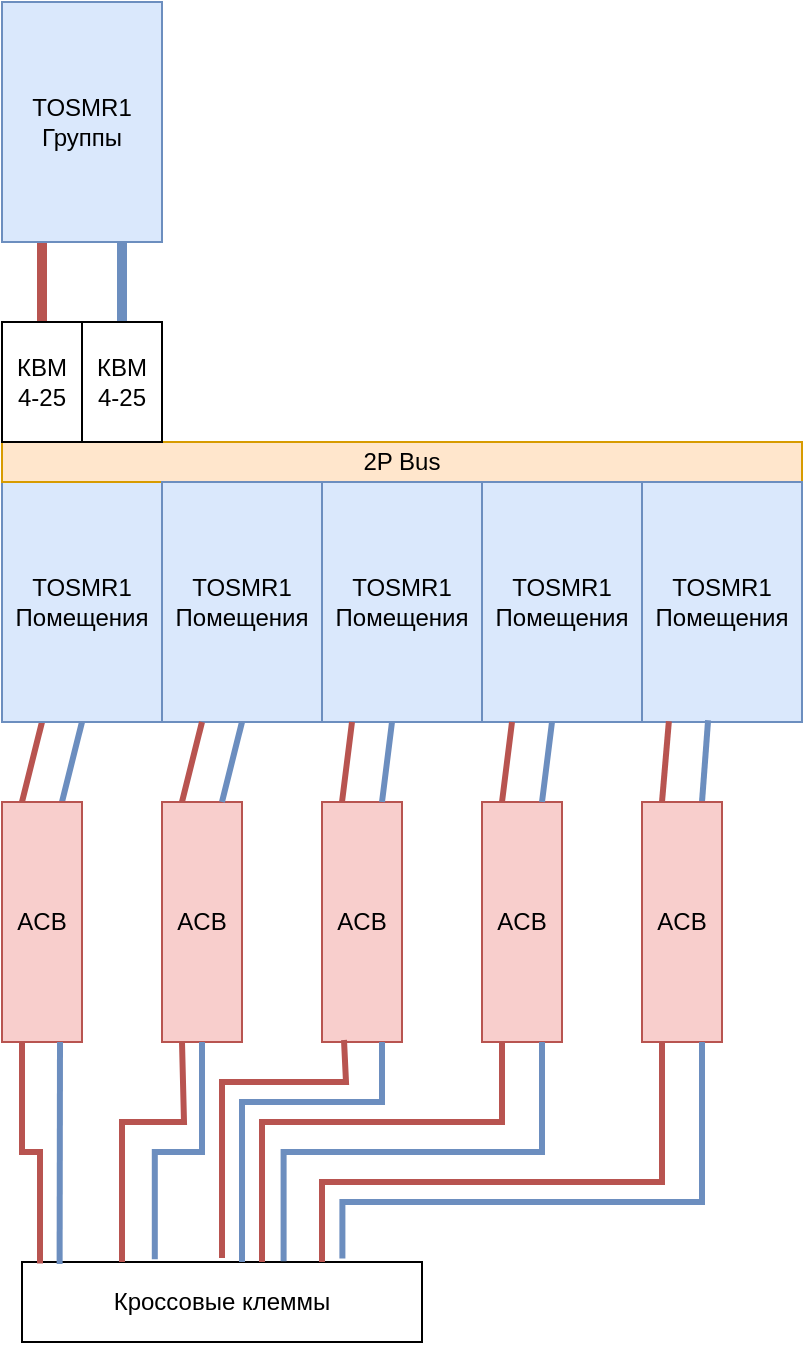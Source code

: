 <mxfile>
    <diagram name="Страница — 1" id="Lk0OGgnOnNehuQ_2_h9s">
        <mxGraphModel dx="1183" dy="897" grid="1" gridSize="10" guides="1" tooltips="1" connect="1" arrows="1" fold="1" page="1" pageScale="1" pageWidth="827" pageHeight="1169" math="0" shadow="0">
            <root>
                <mxCell id="0"/>
                <mxCell id="1" parent="0"/>
                <mxCell id="NCj0YiIx_4oLWzGMLxs--26" style="edgeStyle=orthogonalEdgeStyle;rounded=0;orthogonalLoop=1;jettySize=auto;html=1;exitX=0.25;exitY=1;exitDx=0;exitDy=0;entryX=0.5;entryY=0;entryDx=0;entryDy=0;fillColor=#f8cecc;strokeColor=#b85450;strokeWidth=5;endArrow=none;startFill=0;" parent="1" source="NCj0YiIx_4oLWzGMLxs--2" target="NCj0YiIx_4oLWzGMLxs--23" edge="1">
                    <mxGeometry relative="1" as="geometry"/>
                </mxCell>
                <mxCell id="NCj0YiIx_4oLWzGMLxs--27" style="edgeStyle=orthogonalEdgeStyle;rounded=0;orthogonalLoop=1;jettySize=auto;html=1;exitX=0.75;exitY=1;exitDx=0;exitDy=0;fillColor=#dae8fc;strokeColor=#6c8ebf;strokeWidth=5;endArrow=none;startFill=0;" parent="1" source="NCj0YiIx_4oLWzGMLxs--2" target="NCj0YiIx_4oLWzGMLxs--24" edge="1">
                    <mxGeometry relative="1" as="geometry"/>
                </mxCell>
                <mxCell id="NCj0YiIx_4oLWzGMLxs--2" value="TOSMR1&lt;br&gt;Группы" style="rounded=0;whiteSpace=wrap;html=1;fillColor=#dae8fc;strokeColor=#6c8ebf;" parent="1" vertex="1">
                    <mxGeometry x="120" y="120" width="80" height="120" as="geometry"/>
                </mxCell>
                <mxCell id="NCj0YiIx_4oLWzGMLxs--29" style="rounded=0;orthogonalLoop=1;jettySize=auto;html=1;exitX=0.25;exitY=1;exitDx=0;exitDy=0;entryX=0.25;entryY=0;entryDx=0;entryDy=0;endArrow=none;startFill=0;fillColor=#f8cecc;strokeColor=#b85450;strokeWidth=3;" parent="1" source="NCj0YiIx_4oLWzGMLxs--3" target="NCj0YiIx_4oLWzGMLxs--9" edge="1">
                    <mxGeometry relative="1" as="geometry"/>
                </mxCell>
                <mxCell id="NCj0YiIx_4oLWzGMLxs--30" style="rounded=0;orthogonalLoop=1;jettySize=auto;html=1;exitX=0.5;exitY=1;exitDx=0;exitDy=0;entryX=0.75;entryY=0;entryDx=0;entryDy=0;endArrow=none;startFill=0;fillColor=#dae8fc;strokeColor=#6c8ebf;strokeWidth=3;" parent="1" source="NCj0YiIx_4oLWzGMLxs--3" target="NCj0YiIx_4oLWzGMLxs--9" edge="1">
                    <mxGeometry relative="1" as="geometry"/>
                </mxCell>
                <mxCell id="NCj0YiIx_4oLWzGMLxs--3" value="TOSMR1&lt;br&gt;Помещения" style="rounded=0;whiteSpace=wrap;html=1;fillColor=#dae8fc;strokeColor=#6c8ebf;" parent="1" vertex="1">
                    <mxGeometry x="120" y="360" width="80" height="120" as="geometry"/>
                </mxCell>
                <mxCell id="NCj0YiIx_4oLWzGMLxs--8" value="2P Bus" style="rounded=0;whiteSpace=wrap;html=1;fillColor=#ffe6cc;strokeColor=#d79b00;" parent="1" vertex="1">
                    <mxGeometry x="120" y="340" width="400" height="20" as="geometry"/>
                </mxCell>
                <mxCell id="NCj0YiIx_4oLWzGMLxs--9" value="ACB" style="rounded=0;whiteSpace=wrap;html=1;fillColor=#f8cecc;strokeColor=#b85450;" parent="1" vertex="1">
                    <mxGeometry x="120" y="520" width="40" height="120" as="geometry"/>
                </mxCell>
                <mxCell id="NCj0YiIx_4oLWzGMLxs--14" value="TOSMR1&lt;br&gt;Помещения" style="rounded=0;whiteSpace=wrap;html=1;fillColor=#dae8fc;strokeColor=#6c8ebf;" parent="1" vertex="1">
                    <mxGeometry x="200" y="360" width="80" height="120" as="geometry"/>
                </mxCell>
                <mxCell id="NCj0YiIx_4oLWzGMLxs--15" value="TOSMR1&lt;br&gt;Помещения" style="rounded=0;whiteSpace=wrap;html=1;fillColor=#dae8fc;strokeColor=#6c8ebf;" parent="1" vertex="1">
                    <mxGeometry x="280" y="360" width="80" height="120" as="geometry"/>
                </mxCell>
                <mxCell id="NCj0YiIx_4oLWzGMLxs--16" value="TOSMR1&lt;br&gt;Помещения" style="rounded=0;whiteSpace=wrap;html=1;fillColor=#dae8fc;strokeColor=#6c8ebf;" parent="1" vertex="1">
                    <mxGeometry x="360" y="360" width="80" height="120" as="geometry"/>
                </mxCell>
                <mxCell id="NCj0YiIx_4oLWzGMLxs--17" value="TOSMR1&lt;br&gt;Помещения" style="rounded=0;whiteSpace=wrap;html=1;fillColor=#dae8fc;strokeColor=#6c8ebf;" parent="1" vertex="1">
                    <mxGeometry x="440" y="360" width="80" height="120" as="geometry"/>
                </mxCell>
                <mxCell id="NCj0YiIx_4oLWzGMLxs--18" value="ACB" style="rounded=0;whiteSpace=wrap;html=1;fillColor=#f8cecc;strokeColor=#b85450;" parent="1" vertex="1">
                    <mxGeometry x="200" y="520" width="40" height="120" as="geometry"/>
                </mxCell>
                <mxCell id="NCj0YiIx_4oLWzGMLxs--19" value="ACB" style="rounded=0;whiteSpace=wrap;html=1;fillColor=#f8cecc;strokeColor=#b85450;" parent="1" vertex="1">
                    <mxGeometry x="280" y="520" width="40" height="120" as="geometry"/>
                </mxCell>
                <mxCell id="NCj0YiIx_4oLWzGMLxs--22" value="Кроссовые клеммы" style="rounded=0;whiteSpace=wrap;html=1;" parent="1" vertex="1">
                    <mxGeometry x="130" y="750" width="200" height="40" as="geometry"/>
                </mxCell>
                <mxCell id="NCj0YiIx_4oLWzGMLxs--23" value="КВМ 4-25" style="rounded=0;whiteSpace=wrap;html=1;" parent="1" vertex="1">
                    <mxGeometry x="120" y="280" width="40" height="60" as="geometry"/>
                </mxCell>
                <mxCell id="NCj0YiIx_4oLWzGMLxs--24" value="КВМ 4-25" style="rounded=0;whiteSpace=wrap;html=1;" parent="1" vertex="1">
                    <mxGeometry x="160" y="280" width="40" height="60" as="geometry"/>
                </mxCell>
                <mxCell id="NCj0YiIx_4oLWzGMLxs--33" style="rounded=0;orthogonalLoop=1;jettySize=auto;html=1;exitX=0.25;exitY=1;exitDx=0;exitDy=0;entryX=0.25;entryY=0;entryDx=0;entryDy=0;endArrow=none;startFill=0;fillColor=#f8cecc;strokeColor=#b85450;strokeWidth=3;" parent="1" target="NCj0YiIx_4oLWzGMLxs--18" edge="1">
                    <mxGeometry relative="1" as="geometry">
                        <mxPoint x="220" y="480" as="sourcePoint"/>
                        <mxPoint x="210" y="520" as="targetPoint"/>
                    </mxGeometry>
                </mxCell>
                <mxCell id="NCj0YiIx_4oLWzGMLxs--34" style="rounded=0;orthogonalLoop=1;jettySize=auto;html=1;exitX=0.5;exitY=1;exitDx=0;exitDy=0;entryX=0.75;entryY=0;entryDx=0;entryDy=0;endArrow=none;startFill=0;fillColor=#dae8fc;strokeColor=#6c8ebf;strokeWidth=3;" parent="1" target="NCj0YiIx_4oLWzGMLxs--18" edge="1">
                    <mxGeometry relative="1" as="geometry">
                        <mxPoint x="240" y="480" as="sourcePoint"/>
                        <mxPoint x="230" y="520" as="targetPoint"/>
                    </mxGeometry>
                </mxCell>
                <mxCell id="NCj0YiIx_4oLWzGMLxs--36" style="rounded=0;orthogonalLoop=1;jettySize=auto;html=1;exitX=0.25;exitY=1;exitDx=0;exitDy=0;entryX=0.25;entryY=0;entryDx=0;entryDy=0;endArrow=none;startFill=0;fillColor=#f8cecc;strokeColor=#b85450;strokeWidth=3;" parent="1" target="NCj0YiIx_4oLWzGMLxs--19" edge="1">
                    <mxGeometry relative="1" as="geometry">
                        <mxPoint x="295" y="480" as="sourcePoint"/>
                        <mxPoint x="285" y="520" as="targetPoint"/>
                    </mxGeometry>
                </mxCell>
                <mxCell id="NCj0YiIx_4oLWzGMLxs--37" style="rounded=0;orthogonalLoop=1;jettySize=auto;html=1;exitX=0.5;exitY=1;exitDx=0;exitDy=0;endArrow=none;startFill=0;fillColor=#dae8fc;strokeColor=#6c8ebf;strokeWidth=3;entryX=0.75;entryY=0;entryDx=0;entryDy=0;" parent="1" target="NCj0YiIx_4oLWzGMLxs--19" edge="1">
                    <mxGeometry relative="1" as="geometry">
                        <mxPoint x="315" y="480" as="sourcePoint"/>
                        <mxPoint x="310" y="520" as="targetPoint"/>
                    </mxGeometry>
                </mxCell>
                <mxCell id="NCj0YiIx_4oLWzGMLxs--42" value="ACB" style="rounded=0;whiteSpace=wrap;html=1;fillColor=#f8cecc;strokeColor=#b85450;" parent="1" vertex="1">
                    <mxGeometry x="360" y="520" width="40" height="120" as="geometry"/>
                </mxCell>
                <mxCell id="NCj0YiIx_4oLWzGMLxs--43" style="rounded=0;orthogonalLoop=1;jettySize=auto;html=1;exitX=0.5;exitY=1;exitDx=0;exitDy=0;endArrow=none;startFill=0;fillColor=#dae8fc;strokeColor=#6c8ebf;strokeWidth=3;entryX=0.75;entryY=0;entryDx=0;entryDy=0;" parent="1" target="NCj0YiIx_4oLWzGMLxs--42" edge="1">
                    <mxGeometry relative="1" as="geometry">
                        <mxPoint x="395" y="480" as="sourcePoint"/>
                        <mxPoint x="390" y="520" as="targetPoint"/>
                    </mxGeometry>
                </mxCell>
                <mxCell id="NCj0YiIx_4oLWzGMLxs--44" style="rounded=0;orthogonalLoop=1;jettySize=auto;html=1;entryX=0.25;entryY=0;entryDx=0;entryDy=0;endArrow=none;startFill=0;fillColor=#f8cecc;strokeColor=#b85450;strokeWidth=3;" parent="1" target="NCj0YiIx_4oLWzGMLxs--42" edge="1">
                    <mxGeometry relative="1" as="geometry">
                        <mxPoint x="375" y="480" as="sourcePoint"/>
                        <mxPoint x="365" y="520" as="targetPoint"/>
                    </mxGeometry>
                </mxCell>
                <mxCell id="NCj0YiIx_4oLWzGMLxs--45" style="rounded=0;orthogonalLoop=1;jettySize=auto;html=1;exitX=0.168;exitY=0.997;exitDx=0;exitDy=0;entryX=0.25;entryY=0;entryDx=0;entryDy=0;endArrow=none;startFill=0;fillColor=#f8cecc;strokeColor=#b85450;strokeWidth=3;exitPerimeter=0;" parent="1" source="NCj0YiIx_4oLWzGMLxs--17" target="NCj0YiIx_4oLWzGMLxs--47" edge="1">
                    <mxGeometry relative="1" as="geometry">
                        <mxPoint x="445" y="480" as="sourcePoint"/>
                        <mxPoint x="435" y="520" as="targetPoint"/>
                    </mxGeometry>
                </mxCell>
                <mxCell id="NCj0YiIx_4oLWzGMLxs--46" style="rounded=0;orthogonalLoop=1;jettySize=auto;html=1;exitX=0.413;exitY=0.993;exitDx=0;exitDy=0;endArrow=none;startFill=0;fillColor=#dae8fc;strokeColor=#6c8ebf;strokeWidth=3;entryX=0.75;entryY=0;entryDx=0;entryDy=0;exitPerimeter=0;" parent="1" source="NCj0YiIx_4oLWzGMLxs--17" target="NCj0YiIx_4oLWzGMLxs--47" edge="1">
                    <mxGeometry relative="1" as="geometry">
                        <mxPoint x="465" y="480" as="sourcePoint"/>
                        <mxPoint x="460" y="520" as="targetPoint"/>
                    </mxGeometry>
                </mxCell>
                <mxCell id="NCj0YiIx_4oLWzGMLxs--47" value="ACB" style="rounded=0;whiteSpace=wrap;html=1;fillColor=#f8cecc;strokeColor=#b85450;" parent="1" vertex="1">
                    <mxGeometry x="440" y="520" width="40" height="120" as="geometry"/>
                </mxCell>
                <mxCell id="NCj0YiIx_4oLWzGMLxs--51" style="rounded=0;orthogonalLoop=1;jettySize=auto;html=1;exitX=0.25;exitY=1;exitDx=0;exitDy=0;entryX=0.045;entryY=0.02;entryDx=0;entryDy=0;endArrow=none;startFill=0;fillColor=#f8cecc;strokeColor=#b85450;strokeWidth=3;entryPerimeter=0;edgeStyle=orthogonalEdgeStyle;jumpStyle=gap;" parent="1" source="NCj0YiIx_4oLWzGMLxs--9" target="NCj0YiIx_4oLWzGMLxs--22" edge="1">
                    <mxGeometry relative="1" as="geometry">
                        <mxPoint x="160" y="660" as="sourcePoint"/>
                        <mxPoint x="150" y="700" as="targetPoint"/>
                    </mxGeometry>
                </mxCell>
                <mxCell id="NCj0YiIx_4oLWzGMLxs--52" style="rounded=0;orthogonalLoop=1;jettySize=auto;html=1;exitX=0.25;exitY=1;exitDx=0;exitDy=0;entryX=0.25;entryY=0;entryDx=0;entryDy=0;endArrow=none;startFill=0;fillColor=#f8cecc;strokeColor=#b85450;strokeWidth=3;edgeStyle=orthogonalEdgeStyle;jumpStyle=gap;" parent="1" target="NCj0YiIx_4oLWzGMLxs--22" edge="1">
                    <mxGeometry relative="1" as="geometry">
                        <mxPoint x="210" y="640" as="sourcePoint"/>
                        <mxPoint x="210" y="718" as="targetPoint"/>
                        <Array as="points">
                            <mxPoint x="211" y="640"/>
                            <mxPoint x="211" y="680"/>
                            <mxPoint x="180" y="680"/>
                        </Array>
                    </mxGeometry>
                </mxCell>
                <mxCell id="NCj0YiIx_4oLWzGMLxs--53" style="rounded=0;orthogonalLoop=1;jettySize=auto;html=1;exitX=0.25;exitY=1;exitDx=0;exitDy=0;endArrow=none;startFill=0;fillColor=#f8cecc;strokeColor=#b85450;strokeWidth=3;edgeStyle=orthogonalEdgeStyle;jumpStyle=gap;" parent="1" edge="1">
                    <mxGeometry relative="1" as="geometry">
                        <mxPoint x="291" y="639" as="sourcePoint"/>
                        <mxPoint x="230" y="748" as="targetPoint"/>
                        <Array as="points">
                            <mxPoint x="292" y="639"/>
                            <mxPoint x="292" y="660"/>
                            <mxPoint x="230" y="660"/>
                            <mxPoint x="230" y="748"/>
                        </Array>
                    </mxGeometry>
                </mxCell>
                <mxCell id="NCj0YiIx_4oLWzGMLxs--54" style="rounded=0;orthogonalLoop=1;jettySize=auto;html=1;exitX=0.25;exitY=1;exitDx=0;exitDy=0;endArrow=none;startFill=0;fillColor=#f8cecc;strokeColor=#b85450;strokeWidth=3;entryX=0.6;entryY=0;entryDx=0;entryDy=0;entryPerimeter=0;edgeStyle=orthogonalEdgeStyle;jumpStyle=gap;" parent="1" source="NCj0YiIx_4oLWzGMLxs--42" target="NCj0YiIx_4oLWzGMLxs--22" edge="1">
                    <mxGeometry relative="1" as="geometry">
                        <mxPoint x="301" y="649" as="sourcePoint"/>
                        <mxPoint x="301" y="738" as="targetPoint"/>
                        <Array as="points">
                            <mxPoint x="370" y="680"/>
                            <mxPoint x="250" y="680"/>
                        </Array>
                    </mxGeometry>
                </mxCell>
                <mxCell id="NCj0YiIx_4oLWzGMLxs--55" style="rounded=0;orthogonalLoop=1;jettySize=auto;html=1;exitX=0.25;exitY=1;exitDx=0;exitDy=0;endArrow=none;startFill=0;fillColor=#f8cecc;strokeColor=#b85450;strokeWidth=3;entryX=0.75;entryY=0;entryDx=0;entryDy=0;edgeStyle=orthogonalEdgeStyle;jumpStyle=gap;" parent="1" source="NCj0YiIx_4oLWzGMLxs--47" target="NCj0YiIx_4oLWzGMLxs--22" edge="1">
                    <mxGeometry relative="1" as="geometry">
                        <mxPoint x="380" y="650" as="sourcePoint"/>
                        <mxPoint x="280" y="730" as="targetPoint"/>
                        <Array as="points">
                            <mxPoint x="450" y="710"/>
                            <mxPoint x="280" y="710"/>
                        </Array>
                    </mxGeometry>
                </mxCell>
                <mxCell id="NCj0YiIx_4oLWzGMLxs--61" style="rounded=0;orthogonalLoop=1;jettySize=auto;html=1;entryX=0.094;entryY=0.026;entryDx=0;entryDy=0;endArrow=none;startFill=0;fillColor=#dae8fc;strokeColor=#6c8ebf;strokeWidth=3;entryPerimeter=0;edgeStyle=orthogonalEdgeStyle;jumpStyle=gap;" parent="1" target="NCj0YiIx_4oLWzGMLxs--22" edge="1">
                    <mxGeometry relative="1" as="geometry">
                        <mxPoint x="149" y="640" as="sourcePoint"/>
                        <mxPoint x="178.5" y="861" as="targetPoint"/>
                    </mxGeometry>
                </mxCell>
                <mxCell id="NCj0YiIx_4oLWzGMLxs--62" style="rounded=0;orthogonalLoop=1;jettySize=auto;html=1;exitX=0.5;exitY=1;exitDx=0;exitDy=0;entryX=0.332;entryY=-0.033;entryDx=0;entryDy=0;endArrow=none;startFill=0;fillColor=#dae8fc;strokeColor=#6c8ebf;strokeWidth=3;entryPerimeter=0;edgeStyle=orthogonalEdgeStyle;jumpStyle=gap;" parent="1" source="NCj0YiIx_4oLWzGMLxs--18" target="NCj0YiIx_4oLWzGMLxs--22" edge="1">
                    <mxGeometry relative="1" as="geometry">
                        <mxPoint x="179.5" y="800" as="sourcePoint"/>
                        <mxPoint x="188.5" y="871" as="targetPoint"/>
                    </mxGeometry>
                </mxCell>
                <mxCell id="NCj0YiIx_4oLWzGMLxs--63" style="rounded=0;orthogonalLoop=1;jettySize=auto;html=1;exitX=0.75;exitY=1;exitDx=0;exitDy=0;endArrow=none;startFill=0;fillColor=#dae8fc;strokeColor=#6c8ebf;strokeWidth=3;edgeStyle=orthogonalEdgeStyle;jumpStyle=gap;" parent="1" source="NCj0YiIx_4oLWzGMLxs--19" edge="1">
                    <mxGeometry relative="1" as="geometry">
                        <mxPoint x="189.5" y="810" as="sourcePoint"/>
                        <mxPoint x="240" y="750" as="targetPoint"/>
                        <Array as="points">
                            <mxPoint x="310" y="670"/>
                            <mxPoint x="240" y="670"/>
                            <mxPoint x="240" y="750"/>
                        </Array>
                    </mxGeometry>
                </mxCell>
                <mxCell id="NCj0YiIx_4oLWzGMLxs--64" style="rounded=0;orthogonalLoop=1;jettySize=auto;html=1;exitX=0.75;exitY=1;exitDx=0;exitDy=0;entryX=0.654;entryY=-0.01;entryDx=0;entryDy=0;endArrow=none;startFill=0;fillColor=#dae8fc;strokeColor=#6c8ebf;strokeWidth=3;entryPerimeter=0;edgeStyle=orthogonalEdgeStyle;jumpStyle=gap;" parent="1" source="NCj0YiIx_4oLWzGMLxs--42" target="NCj0YiIx_4oLWzGMLxs--22" edge="1">
                    <mxGeometry relative="1" as="geometry">
                        <mxPoint x="199.5" y="820" as="sourcePoint"/>
                        <mxPoint x="208.5" y="891" as="targetPoint"/>
                    </mxGeometry>
                </mxCell>
                <mxCell id="NCj0YiIx_4oLWzGMLxs--65" style="rounded=0;orthogonalLoop=1;jettySize=auto;html=1;exitX=0.75;exitY=1;exitDx=0;exitDy=0;entryX=0.801;entryY=-0.045;entryDx=0;entryDy=0;endArrow=none;startFill=0;fillColor=#dae8fc;strokeColor=#6c8ebf;strokeWidth=3;entryPerimeter=0;edgeStyle=orthogonalEdgeStyle;jumpStyle=arc;" parent="1" source="NCj0YiIx_4oLWzGMLxs--47" target="NCj0YiIx_4oLWzGMLxs--22" edge="1">
                    <mxGeometry relative="1" as="geometry">
                        <mxPoint x="209.5" y="830" as="sourcePoint"/>
                        <mxPoint x="218.5" y="901" as="targetPoint"/>
                        <Array as="points">
                            <mxPoint x="470" y="720"/>
                            <mxPoint x="290" y="720"/>
                        </Array>
                    </mxGeometry>
                </mxCell>
            </root>
        </mxGraphModel>
    </diagram>
</mxfile>